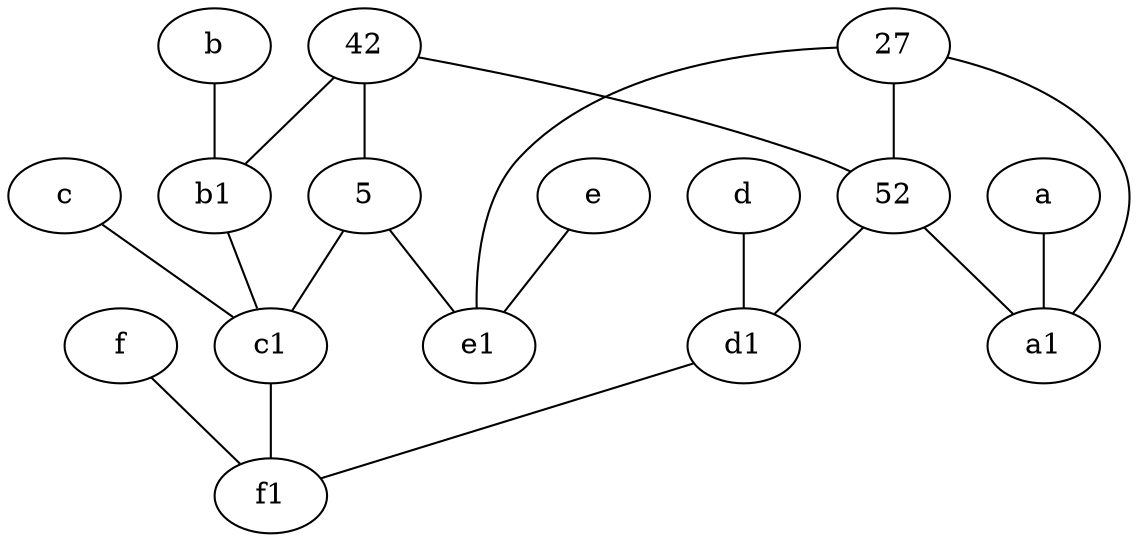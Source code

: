 graph {
	node [labelfontsize=50]
	d1 [labelfontsize=50 pos="3,5!"]
	c [labelfontsize=50 pos="4.5,2!"]
	f [labelfontsize=50 pos="3,9!"]
	f1 [labelfontsize=50 pos="3,8!"]
	52 [labelfontsize=50]
	b1 [labelfontsize=50 pos="9,4!"]
	e1 [labelfontsize=50 pos="7,7!"]
	27 [labelfontsize=50]
	e [labelfontsize=50 pos="7,9!"]
	c1 [labelfontsize=50 pos="4.5,3!"]
	5 [labelfontsize=50]
	42 [labelfontsize=50]
	a [labelfontsize=50 pos="8,2!"]
	a1 [labelfontsize=50 pos="8,3!"]
	b [labelfontsize=50 pos="10,4!"]
	d [labelfontsize=50 pos="2,5!"]
	27 -- 52
	52 -- d1
	a -- a1
	27 -- a1
	42 -- 52
	42 -- b1
	e -- e1
	52 -- a1
	c -- c1
	f -- f1
	d1 -- f1
	5 -- e1
	b1 -- c1
	b -- b1
	42 -- 5
	d -- d1
	5 -- c1
	27 -- e1
	c1 -- f1
}

